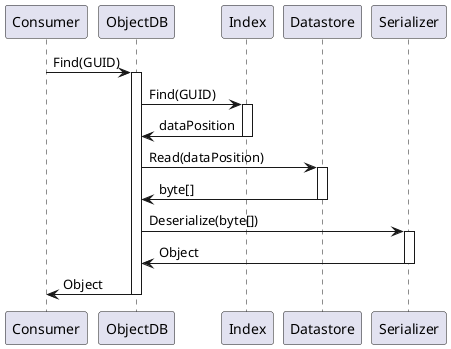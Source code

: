 @startuml
participant Consumer
participant ObjectDB
participant Index
participant Datastore
participant Serializer

Consumer -> ObjectDB ++: Find(GUID)

ObjectDB -> Index ++: Find(GUID)
Index -> ObjectDB --: dataPosition

ObjectDB -> Datastore ++: Read(dataPosition)
Datastore -> ObjectDB --: byte[]

ObjectDB  -> Serializer ++: Deserialize(byte[])
Serializer -> ObjectDB --: Object

ObjectDB -> Consumer --: Object

@enduml
